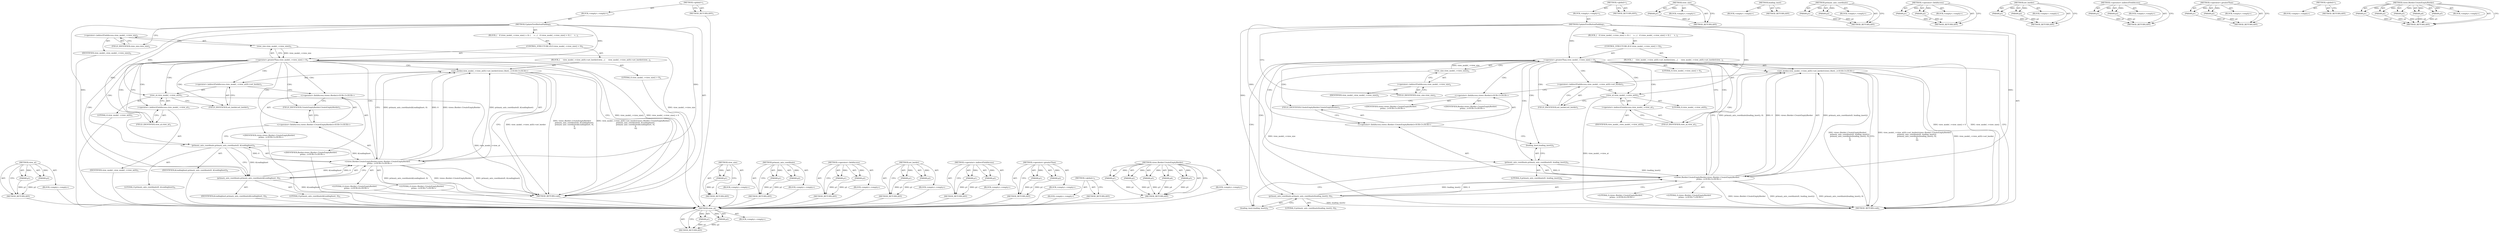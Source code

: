 digraph "views.Border.CreateEmptyBorder" {
vulnerable_78 [label=<(METHOD,view_at)>];
vulnerable_79 [label=<(PARAM,p1)>];
vulnerable_80 [label=<(PARAM,p2)>];
vulnerable_81 [label=<(BLOCK,&lt;empty&gt;,&lt;empty&gt;)>];
vulnerable_82 [label=<(METHOD_RETURN,ANY)>];
vulnerable_6 [label=<(METHOD,&lt;global&gt;)<SUB>1</SUB>>];
vulnerable_7 [label=<(BLOCK,&lt;empty&gt;,&lt;empty&gt;)<SUB>1</SUB>>];
vulnerable_8 [label=<(METHOD,UpdateFirstButtonPadding)<SUB>1</SUB>>];
vulnerable_9 [label=<(BLOCK,{
   if (view_model_-&gt;view_size() &gt; 0) {
     v...,{
   if (view_model_-&gt;view_size() &gt; 0) {
     v...)<SUB>1</SUB>>];
vulnerable_10 [label=<(CONTROL_STRUCTURE,IF,if (view_model_-&gt;view_size() &gt; 0))<SUB>2</SUB>>];
vulnerable_11 [label=<(&lt;operator&gt;.greaterThan,view_model_-&gt;view_size() &gt; 0)<SUB>2</SUB>>];
vulnerable_12 [label=<(view_size,view_model_-&gt;view_size())<SUB>2</SUB>>];
vulnerable_13 [label=<(&lt;operator&gt;.indirectFieldAccess,view_model_-&gt;view_size)<SUB>2</SUB>>];
vulnerable_14 [label=<(IDENTIFIER,view_model_,view_model_-&gt;view_size())<SUB>2</SUB>>];
vulnerable_15 [label=<(FIELD_IDENTIFIER,view_size,view_size)<SUB>2</SUB>>];
vulnerable_16 [label=<(LITERAL,0,view_model_-&gt;view_size() &gt; 0)<SUB>2</SUB>>];
vulnerable_17 [label=<(BLOCK,{
     view_model_-&gt;view_at(0)-&gt;set_border(view...,{
     view_model_-&gt;view_at(0)-&gt;set_border(view...)<SUB>2</SUB>>];
vulnerable_18 [label="<(set_border,view_model_-&gt;view_at(0)-&gt;set_border(views::Bord...)<SUB>3</SUB>>"];
vulnerable_19 [label=<(&lt;operator&gt;.indirectFieldAccess,view_model_-&gt;view_at(0)-&gt;set_border)<SUB>3</SUB>>];
vulnerable_20 [label=<(view_at,view_model_-&gt;view_at(0))<SUB>3</SUB>>];
vulnerable_21 [label=<(&lt;operator&gt;.indirectFieldAccess,view_model_-&gt;view_at)<SUB>3</SUB>>];
vulnerable_22 [label=<(IDENTIFIER,view_model_,view_model_-&gt;view_at(0))<SUB>3</SUB>>];
vulnerable_23 [label=<(FIELD_IDENTIFIER,view_at,view_at)<SUB>3</SUB>>];
vulnerable_24 [label=<(LITERAL,0,view_model_-&gt;view_at(0))<SUB>3</SUB>>];
vulnerable_25 [label=<(FIELD_IDENTIFIER,set_border,set_border)<SUB>3</SUB>>];
vulnerable_26 [label="<(views.Border.CreateEmptyBorder,views::Border::CreateEmptyBorder(
        prima...)<SUB>3</SUB>>"];
vulnerable_27 [label="<(&lt;operator&gt;.fieldAccess,views::Border::CreateEmptyBorder)<SUB>3</SUB>>"];
vulnerable_28 [label="<(&lt;operator&gt;.fieldAccess,views::Border)<SUB>3</SUB>>"];
vulnerable_29 [label="<(IDENTIFIER,views,views::Border::CreateEmptyBorder(
        prima...)<SUB>3</SUB>>"];
vulnerable_30 [label="<(IDENTIFIER,Border,views::Border::CreateEmptyBorder(
        prima...)<SUB>3</SUB>>"];
vulnerable_31 [label=<(FIELD_IDENTIFIER,CreateEmptyBorder,CreateEmptyBorder)<SUB>3</SUB>>];
vulnerable_32 [label=<(primary_axis_coordinate,primary_axis_coordinate(0, kLeadingInset))<SUB>4</SUB>>];
vulnerable_33 [label=<(LITERAL,0,primary_axis_coordinate(0, kLeadingInset))<SUB>4</SUB>>];
vulnerable_34 [label=<(IDENTIFIER,kLeadingInset,primary_axis_coordinate(0, kLeadingInset))<SUB>4</SUB>>];
vulnerable_35 [label=<(primary_axis_coordinate,primary_axis_coordinate(kLeadingInset, 0))<SUB>5</SUB>>];
vulnerable_36 [label=<(IDENTIFIER,kLeadingInset,primary_axis_coordinate(kLeadingInset, 0))<SUB>5</SUB>>];
vulnerable_37 [label=<(LITERAL,0,primary_axis_coordinate(kLeadingInset, 0))<SUB>5</SUB>>];
vulnerable_38 [label="<(LITERAL,0,views::Border::CreateEmptyBorder(
        prima...)<SUB>6</SUB>>"];
vulnerable_39 [label="<(LITERAL,0,views::Border::CreateEmptyBorder(
        prima...)<SUB>7</SUB>>"];
vulnerable_40 [label=<(METHOD_RETURN,void)<SUB>1</SUB>>];
vulnerable_42 [label=<(METHOD_RETURN,ANY)<SUB>1</SUB>>];
vulnerable_64 [label=<(METHOD,view_size)>];
vulnerable_65 [label=<(PARAM,p1)>];
vulnerable_66 [label=<(BLOCK,&lt;empty&gt;,&lt;empty&gt;)>];
vulnerable_67 [label=<(METHOD_RETURN,ANY)>];
vulnerable_96 [label=<(METHOD,primary_axis_coordinate)>];
vulnerable_97 [label=<(PARAM,p1)>];
vulnerable_98 [label=<(PARAM,p2)>];
vulnerable_99 [label=<(BLOCK,&lt;empty&gt;,&lt;empty&gt;)>];
vulnerable_100 [label=<(METHOD_RETURN,ANY)>];
vulnerable_91 [label=<(METHOD,&lt;operator&gt;.fieldAccess)>];
vulnerable_92 [label=<(PARAM,p1)>];
vulnerable_93 [label=<(PARAM,p2)>];
vulnerable_94 [label=<(BLOCK,&lt;empty&gt;,&lt;empty&gt;)>];
vulnerable_95 [label=<(METHOD_RETURN,ANY)>];
vulnerable_73 [label=<(METHOD,set_border)>];
vulnerable_74 [label=<(PARAM,p1)>];
vulnerable_75 [label=<(PARAM,p2)>];
vulnerable_76 [label=<(BLOCK,&lt;empty&gt;,&lt;empty&gt;)>];
vulnerable_77 [label=<(METHOD_RETURN,ANY)>];
vulnerable_68 [label=<(METHOD,&lt;operator&gt;.indirectFieldAccess)>];
vulnerable_69 [label=<(PARAM,p1)>];
vulnerable_70 [label=<(PARAM,p2)>];
vulnerable_71 [label=<(BLOCK,&lt;empty&gt;,&lt;empty&gt;)>];
vulnerable_72 [label=<(METHOD_RETURN,ANY)>];
vulnerable_59 [label=<(METHOD,&lt;operator&gt;.greaterThan)>];
vulnerable_60 [label=<(PARAM,p1)>];
vulnerable_61 [label=<(PARAM,p2)>];
vulnerable_62 [label=<(BLOCK,&lt;empty&gt;,&lt;empty&gt;)>];
vulnerable_63 [label=<(METHOD_RETURN,ANY)>];
vulnerable_53 [label=<(METHOD,&lt;global&gt;)<SUB>1</SUB>>];
vulnerable_54 [label=<(BLOCK,&lt;empty&gt;,&lt;empty&gt;)>];
vulnerable_55 [label=<(METHOD_RETURN,ANY)>];
vulnerable_83 [label=<(METHOD,views.Border.CreateEmptyBorder)>];
vulnerable_84 [label=<(PARAM,p1)>];
vulnerable_85 [label=<(PARAM,p2)>];
vulnerable_86 [label=<(PARAM,p3)>];
vulnerable_87 [label=<(PARAM,p4)>];
vulnerable_88 [label=<(PARAM,p5)>];
vulnerable_89 [label=<(BLOCK,&lt;empty&gt;,&lt;empty&gt;)>];
vulnerable_90 [label=<(METHOD_RETURN,ANY)>];
fixed_78 [label=<(METHOD,view_at)>];
fixed_79 [label=<(PARAM,p1)>];
fixed_80 [label=<(PARAM,p2)>];
fixed_81 [label=<(BLOCK,&lt;empty&gt;,&lt;empty&gt;)>];
fixed_82 [label=<(METHOD_RETURN,ANY)>];
fixed_6 [label=<(METHOD,&lt;global&gt;)<SUB>1</SUB>>];
fixed_7 [label=<(BLOCK,&lt;empty&gt;,&lt;empty&gt;)<SUB>1</SUB>>];
fixed_8 [label=<(METHOD,UpdateFirstButtonPadding)<SUB>1</SUB>>];
fixed_9 [label=<(BLOCK,{
   if (view_model_-&gt;view_size() &gt; 0) {
     v...,{
   if (view_model_-&gt;view_size() &gt; 0) {
     v...)<SUB>1</SUB>>];
fixed_10 [label=<(CONTROL_STRUCTURE,IF,if (view_model_-&gt;view_size() &gt; 0))<SUB>2</SUB>>];
fixed_11 [label=<(&lt;operator&gt;.greaterThan,view_model_-&gt;view_size() &gt; 0)<SUB>2</SUB>>];
fixed_12 [label=<(view_size,view_model_-&gt;view_size())<SUB>2</SUB>>];
fixed_13 [label=<(&lt;operator&gt;.indirectFieldAccess,view_model_-&gt;view_size)<SUB>2</SUB>>];
fixed_14 [label=<(IDENTIFIER,view_model_,view_model_-&gt;view_size())<SUB>2</SUB>>];
fixed_15 [label=<(FIELD_IDENTIFIER,view_size,view_size)<SUB>2</SUB>>];
fixed_16 [label=<(LITERAL,0,view_model_-&gt;view_size() &gt; 0)<SUB>2</SUB>>];
fixed_17 [label=<(BLOCK,{
     view_model_-&gt;view_at(0)-&gt;set_border(view...,{
     view_model_-&gt;view_at(0)-&gt;set_border(view...)<SUB>2</SUB>>];
fixed_18 [label="<(set_border,view_model_-&gt;view_at(0)-&gt;set_border(views::Bord...)<SUB>3</SUB>>"];
fixed_19 [label=<(&lt;operator&gt;.indirectFieldAccess,view_model_-&gt;view_at(0)-&gt;set_border)<SUB>3</SUB>>];
fixed_20 [label=<(view_at,view_model_-&gt;view_at(0))<SUB>3</SUB>>];
fixed_21 [label=<(&lt;operator&gt;.indirectFieldAccess,view_model_-&gt;view_at)<SUB>3</SUB>>];
fixed_22 [label=<(IDENTIFIER,view_model_,view_model_-&gt;view_at(0))<SUB>3</SUB>>];
fixed_23 [label=<(FIELD_IDENTIFIER,view_at,view_at)<SUB>3</SUB>>];
fixed_24 [label=<(LITERAL,0,view_model_-&gt;view_at(0))<SUB>3</SUB>>];
fixed_25 [label=<(FIELD_IDENTIFIER,set_border,set_border)<SUB>3</SUB>>];
fixed_26 [label="<(views.Border.CreateEmptyBorder,views::Border::CreateEmptyBorder(
        prima...)<SUB>3</SUB>>"];
fixed_27 [label="<(&lt;operator&gt;.fieldAccess,views::Border::CreateEmptyBorder)<SUB>3</SUB>>"];
fixed_28 [label="<(&lt;operator&gt;.fieldAccess,views::Border)<SUB>3</SUB>>"];
fixed_29 [label="<(IDENTIFIER,views,views::Border::CreateEmptyBorder(
        prima...)<SUB>3</SUB>>"];
fixed_30 [label="<(IDENTIFIER,Border,views::Border::CreateEmptyBorder(
        prima...)<SUB>3</SUB>>"];
fixed_31 [label=<(FIELD_IDENTIFIER,CreateEmptyBorder,CreateEmptyBorder)<SUB>3</SUB>>];
fixed_32 [label=<(primary_axis_coordinate,primary_axis_coordinate(0, leading_inset()))<SUB>4</SUB>>];
fixed_33 [label=<(LITERAL,0,primary_axis_coordinate(0, leading_inset()))<SUB>4</SUB>>];
fixed_34 [label=<(leading_inset,leading_inset())<SUB>4</SUB>>];
fixed_35 [label=<(primary_axis_coordinate,primary_axis_coordinate(leading_inset(), 0))<SUB>5</SUB>>];
fixed_36 [label=<(leading_inset,leading_inset())<SUB>5</SUB>>];
fixed_37 [label=<(LITERAL,0,primary_axis_coordinate(leading_inset(), 0))<SUB>5</SUB>>];
fixed_38 [label="<(LITERAL,0,views::Border::CreateEmptyBorder(
        prima...)<SUB>6</SUB>>"];
fixed_39 [label="<(LITERAL,0,views::Border::CreateEmptyBorder(
        prima...)<SUB>7</SUB>>"];
fixed_40 [label=<(METHOD_RETURN,void)<SUB>1</SUB>>];
fixed_42 [label=<(METHOD_RETURN,ANY)<SUB>1</SUB>>];
fixed_64 [label=<(METHOD,view_size)>];
fixed_65 [label=<(PARAM,p1)>];
fixed_66 [label=<(BLOCK,&lt;empty&gt;,&lt;empty&gt;)>];
fixed_67 [label=<(METHOD_RETURN,ANY)>];
fixed_101 [label=<(METHOD,leading_inset)>];
fixed_102 [label=<(BLOCK,&lt;empty&gt;,&lt;empty&gt;)>];
fixed_103 [label=<(METHOD_RETURN,ANY)>];
fixed_96 [label=<(METHOD,primary_axis_coordinate)>];
fixed_97 [label=<(PARAM,p1)>];
fixed_98 [label=<(PARAM,p2)>];
fixed_99 [label=<(BLOCK,&lt;empty&gt;,&lt;empty&gt;)>];
fixed_100 [label=<(METHOD_RETURN,ANY)>];
fixed_91 [label=<(METHOD,&lt;operator&gt;.fieldAccess)>];
fixed_92 [label=<(PARAM,p1)>];
fixed_93 [label=<(PARAM,p2)>];
fixed_94 [label=<(BLOCK,&lt;empty&gt;,&lt;empty&gt;)>];
fixed_95 [label=<(METHOD_RETURN,ANY)>];
fixed_73 [label=<(METHOD,set_border)>];
fixed_74 [label=<(PARAM,p1)>];
fixed_75 [label=<(PARAM,p2)>];
fixed_76 [label=<(BLOCK,&lt;empty&gt;,&lt;empty&gt;)>];
fixed_77 [label=<(METHOD_RETURN,ANY)>];
fixed_68 [label=<(METHOD,&lt;operator&gt;.indirectFieldAccess)>];
fixed_69 [label=<(PARAM,p1)>];
fixed_70 [label=<(PARAM,p2)>];
fixed_71 [label=<(BLOCK,&lt;empty&gt;,&lt;empty&gt;)>];
fixed_72 [label=<(METHOD_RETURN,ANY)>];
fixed_59 [label=<(METHOD,&lt;operator&gt;.greaterThan)>];
fixed_60 [label=<(PARAM,p1)>];
fixed_61 [label=<(PARAM,p2)>];
fixed_62 [label=<(BLOCK,&lt;empty&gt;,&lt;empty&gt;)>];
fixed_63 [label=<(METHOD_RETURN,ANY)>];
fixed_53 [label=<(METHOD,&lt;global&gt;)<SUB>1</SUB>>];
fixed_54 [label=<(BLOCK,&lt;empty&gt;,&lt;empty&gt;)>];
fixed_55 [label=<(METHOD_RETURN,ANY)>];
fixed_83 [label=<(METHOD,views.Border.CreateEmptyBorder)>];
fixed_84 [label=<(PARAM,p1)>];
fixed_85 [label=<(PARAM,p2)>];
fixed_86 [label=<(PARAM,p3)>];
fixed_87 [label=<(PARAM,p4)>];
fixed_88 [label=<(PARAM,p5)>];
fixed_89 [label=<(BLOCK,&lt;empty&gt;,&lt;empty&gt;)>];
fixed_90 [label=<(METHOD_RETURN,ANY)>];
vulnerable_78 -> vulnerable_79  [key=0, label="AST: "];
vulnerable_78 -> vulnerable_79  [key=1, label="DDG: "];
vulnerable_78 -> vulnerable_81  [key=0, label="AST: "];
vulnerable_78 -> vulnerable_80  [key=0, label="AST: "];
vulnerable_78 -> vulnerable_80  [key=1, label="DDG: "];
vulnerable_78 -> vulnerable_82  [key=0, label="AST: "];
vulnerable_78 -> vulnerable_82  [key=1, label="CFG: "];
vulnerable_79 -> vulnerable_82  [key=0, label="DDG: p1"];
vulnerable_80 -> vulnerable_82  [key=0, label="DDG: p2"];
vulnerable_81 -> fixed_78  [key=0];
vulnerable_82 -> fixed_78  [key=0];
vulnerable_6 -> vulnerable_7  [key=0, label="AST: "];
vulnerable_6 -> vulnerable_42  [key=0, label="AST: "];
vulnerable_6 -> vulnerable_42  [key=1, label="CFG: "];
vulnerable_7 -> vulnerable_8  [key=0, label="AST: "];
vulnerable_8 -> vulnerable_9  [key=0, label="AST: "];
vulnerable_8 -> vulnerable_40  [key=0, label="AST: "];
vulnerable_8 -> vulnerable_15  [key=0, label="CFG: "];
vulnerable_8 -> vulnerable_11  [key=0, label="DDG: "];
vulnerable_8 -> vulnerable_26  [key=0, label="DDG: "];
vulnerable_8 -> vulnerable_20  [key=0, label="DDG: "];
vulnerable_8 -> vulnerable_32  [key=0, label="DDG: "];
vulnerable_8 -> vulnerable_35  [key=0, label="DDG: "];
vulnerable_9 -> vulnerable_10  [key=0, label="AST: "];
vulnerable_10 -> vulnerable_11  [key=0, label="AST: "];
vulnerable_10 -> vulnerable_17  [key=0, label="AST: "];
vulnerable_11 -> vulnerable_12  [key=0, label="AST: "];
vulnerable_11 -> vulnerable_16  [key=0, label="AST: "];
vulnerable_11 -> vulnerable_40  [key=0, label="CFG: "];
vulnerable_11 -> vulnerable_40  [key=1, label="DDG: view_model_-&gt;view_size()"];
vulnerable_11 -> vulnerable_40  [key=2, label="DDG: view_model_-&gt;view_size() &gt; 0"];
vulnerable_11 -> vulnerable_23  [key=0, label="CFG: "];
vulnerable_11 -> vulnerable_23  [key=1, label="CDG: "];
vulnerable_11 -> vulnerable_21  [key=0, label="CDG: "];
vulnerable_11 -> vulnerable_32  [key=0, label="CDG: "];
vulnerable_11 -> vulnerable_18  [key=0, label="CDG: "];
vulnerable_11 -> vulnerable_26  [key=0, label="CDG: "];
vulnerable_11 -> vulnerable_19  [key=0, label="CDG: "];
vulnerable_11 -> vulnerable_28  [key=0, label="CDG: "];
vulnerable_11 -> vulnerable_35  [key=0, label="CDG: "];
vulnerable_11 -> vulnerable_20  [key=0, label="CDG: "];
vulnerable_11 -> vulnerable_25  [key=0, label="CDG: "];
vulnerable_11 -> vulnerable_27  [key=0, label="CDG: "];
vulnerable_11 -> vulnerable_31  [key=0, label="CDG: "];
vulnerable_12 -> vulnerable_13  [key=0, label="AST: "];
vulnerable_12 -> vulnerable_11  [key=0, label="CFG: "];
vulnerable_12 -> vulnerable_11  [key=1, label="DDG: view_model_-&gt;view_size"];
vulnerable_12 -> vulnerable_40  [key=0, label="DDG: view_model_-&gt;view_size"];
vulnerable_13 -> vulnerable_14  [key=0, label="AST: "];
vulnerable_13 -> vulnerable_15  [key=0, label="AST: "];
vulnerable_13 -> vulnerable_12  [key=0, label="CFG: "];
vulnerable_14 -> fixed_78  [key=0];
vulnerable_15 -> vulnerable_13  [key=0, label="CFG: "];
vulnerable_16 -> fixed_78  [key=0];
vulnerable_17 -> vulnerable_18  [key=0, label="AST: "];
vulnerable_18 -> vulnerable_19  [key=0, label="AST: "];
vulnerable_18 -> vulnerable_26  [key=0, label="AST: "];
vulnerable_18 -> vulnerable_40  [key=0, label="CFG: "];
vulnerable_18 -> vulnerable_40  [key=1, label="DDG: view_model_-&gt;view_at(0)-&gt;set_border"];
vulnerable_18 -> vulnerable_40  [key=2, label="DDG: views::Border::CreateEmptyBorder(
        primary_axis_coordinate(0, kLeadingInset),
        primary_axis_coordinate(kLeadingInset, 0),
         0,
         0)"];
vulnerable_18 -> vulnerable_40  [key=3, label="DDG: view_model_-&gt;view_at(0)-&gt;set_border(views::Border::CreateEmptyBorder(
        primary_axis_coordinate(0, kLeadingInset),
        primary_axis_coordinate(kLeadingInset, 0),
         0,
         0))"];
vulnerable_19 -> vulnerable_20  [key=0, label="AST: "];
vulnerable_19 -> vulnerable_25  [key=0, label="AST: "];
vulnerable_19 -> vulnerable_28  [key=0, label="CFG: "];
vulnerable_20 -> vulnerable_21  [key=0, label="AST: "];
vulnerable_20 -> vulnerable_24  [key=0, label="AST: "];
vulnerable_20 -> vulnerable_25  [key=0, label="CFG: "];
vulnerable_20 -> vulnerable_40  [key=0, label="DDG: view_model_-&gt;view_at"];
vulnerable_21 -> vulnerable_22  [key=0, label="AST: "];
vulnerable_21 -> vulnerable_23  [key=0, label="AST: "];
vulnerable_21 -> vulnerable_20  [key=0, label="CFG: "];
vulnerable_22 -> fixed_78  [key=0];
vulnerable_23 -> vulnerable_21  [key=0, label="CFG: "];
vulnerable_24 -> fixed_78  [key=0];
vulnerable_25 -> vulnerable_19  [key=0, label="CFG: "];
vulnerable_26 -> vulnerable_27  [key=0, label="AST: "];
vulnerable_26 -> vulnerable_32  [key=0, label="AST: "];
vulnerable_26 -> vulnerable_35  [key=0, label="AST: "];
vulnerable_26 -> vulnerable_38  [key=0, label="AST: "];
vulnerable_26 -> vulnerable_39  [key=0, label="AST: "];
vulnerable_26 -> vulnerable_18  [key=0, label="CFG: "];
vulnerable_26 -> vulnerable_18  [key=1, label="DDG: primary_axis_coordinate(kLeadingInset, 0)"];
vulnerable_26 -> vulnerable_18  [key=2, label="DDG: 0"];
vulnerable_26 -> vulnerable_18  [key=3, label="DDG: views::Border::CreateEmptyBorder"];
vulnerable_26 -> vulnerable_18  [key=4, label="DDG: primary_axis_coordinate(0, kLeadingInset)"];
vulnerable_26 -> vulnerable_40  [key=0, label="DDG: views::Border::CreateEmptyBorder"];
vulnerable_26 -> vulnerable_40  [key=1, label="DDG: primary_axis_coordinate(0, kLeadingInset)"];
vulnerable_26 -> vulnerable_40  [key=2, label="DDG: primary_axis_coordinate(kLeadingInset, 0)"];
vulnerable_27 -> vulnerable_28  [key=0, label="AST: "];
vulnerable_27 -> vulnerable_31  [key=0, label="AST: "];
vulnerable_27 -> vulnerable_32  [key=0, label="CFG: "];
vulnerable_28 -> vulnerable_29  [key=0, label="AST: "];
vulnerable_28 -> vulnerable_30  [key=0, label="AST: "];
vulnerable_28 -> vulnerable_31  [key=0, label="CFG: "];
vulnerable_29 -> fixed_78  [key=0];
vulnerable_30 -> fixed_78  [key=0];
vulnerable_31 -> vulnerable_27  [key=0, label="CFG: "];
vulnerable_32 -> vulnerable_33  [key=0, label="AST: "];
vulnerable_32 -> vulnerable_34  [key=0, label="AST: "];
vulnerable_32 -> vulnerable_35  [key=0, label="CFG: "];
vulnerable_32 -> vulnerable_35  [key=1, label="DDG: kLeadingInset"];
vulnerable_32 -> vulnerable_26  [key=0, label="DDG: 0"];
vulnerable_32 -> vulnerable_26  [key=1, label="DDG: kLeadingInset"];
vulnerable_33 -> fixed_78  [key=0];
vulnerable_34 -> fixed_78  [key=0];
vulnerable_35 -> vulnerable_36  [key=0, label="AST: "];
vulnerable_35 -> vulnerable_37  [key=0, label="AST: "];
vulnerable_35 -> vulnerable_26  [key=0, label="CFG: "];
vulnerable_35 -> vulnerable_26  [key=1, label="DDG: kLeadingInset"];
vulnerable_35 -> vulnerable_26  [key=2, label="DDG: 0"];
vulnerable_35 -> vulnerable_40  [key=0, label="DDG: kLeadingInset"];
vulnerable_36 -> fixed_78  [key=0];
vulnerable_37 -> fixed_78  [key=0];
vulnerable_38 -> fixed_78  [key=0];
vulnerable_39 -> fixed_78  [key=0];
vulnerable_40 -> fixed_78  [key=0];
vulnerable_42 -> fixed_78  [key=0];
vulnerable_64 -> vulnerable_65  [key=0, label="AST: "];
vulnerable_64 -> vulnerable_65  [key=1, label="DDG: "];
vulnerable_64 -> vulnerable_66  [key=0, label="AST: "];
vulnerable_64 -> vulnerable_67  [key=0, label="AST: "];
vulnerable_64 -> vulnerable_67  [key=1, label="CFG: "];
vulnerable_65 -> vulnerable_67  [key=0, label="DDG: p1"];
vulnerable_66 -> fixed_78  [key=0];
vulnerable_67 -> fixed_78  [key=0];
vulnerable_96 -> vulnerable_97  [key=0, label="AST: "];
vulnerable_96 -> vulnerable_97  [key=1, label="DDG: "];
vulnerable_96 -> vulnerable_99  [key=0, label="AST: "];
vulnerable_96 -> vulnerable_98  [key=0, label="AST: "];
vulnerable_96 -> vulnerable_98  [key=1, label="DDG: "];
vulnerable_96 -> vulnerable_100  [key=0, label="AST: "];
vulnerable_96 -> vulnerable_100  [key=1, label="CFG: "];
vulnerable_97 -> vulnerable_100  [key=0, label="DDG: p1"];
vulnerable_98 -> vulnerable_100  [key=0, label="DDG: p2"];
vulnerable_99 -> fixed_78  [key=0];
vulnerable_100 -> fixed_78  [key=0];
vulnerable_91 -> vulnerable_92  [key=0, label="AST: "];
vulnerable_91 -> vulnerable_92  [key=1, label="DDG: "];
vulnerable_91 -> vulnerable_94  [key=0, label="AST: "];
vulnerable_91 -> vulnerable_93  [key=0, label="AST: "];
vulnerable_91 -> vulnerable_93  [key=1, label="DDG: "];
vulnerable_91 -> vulnerable_95  [key=0, label="AST: "];
vulnerable_91 -> vulnerable_95  [key=1, label="CFG: "];
vulnerable_92 -> vulnerable_95  [key=0, label="DDG: p1"];
vulnerable_93 -> vulnerable_95  [key=0, label="DDG: p2"];
vulnerable_94 -> fixed_78  [key=0];
vulnerable_95 -> fixed_78  [key=0];
vulnerable_73 -> vulnerable_74  [key=0, label="AST: "];
vulnerable_73 -> vulnerable_74  [key=1, label="DDG: "];
vulnerable_73 -> vulnerable_76  [key=0, label="AST: "];
vulnerable_73 -> vulnerable_75  [key=0, label="AST: "];
vulnerable_73 -> vulnerable_75  [key=1, label="DDG: "];
vulnerable_73 -> vulnerable_77  [key=0, label="AST: "];
vulnerable_73 -> vulnerable_77  [key=1, label="CFG: "];
vulnerable_74 -> vulnerable_77  [key=0, label="DDG: p1"];
vulnerable_75 -> vulnerable_77  [key=0, label="DDG: p2"];
vulnerable_76 -> fixed_78  [key=0];
vulnerable_77 -> fixed_78  [key=0];
vulnerable_68 -> vulnerable_69  [key=0, label="AST: "];
vulnerable_68 -> vulnerable_69  [key=1, label="DDG: "];
vulnerable_68 -> vulnerable_71  [key=0, label="AST: "];
vulnerable_68 -> vulnerable_70  [key=0, label="AST: "];
vulnerable_68 -> vulnerable_70  [key=1, label="DDG: "];
vulnerable_68 -> vulnerable_72  [key=0, label="AST: "];
vulnerable_68 -> vulnerable_72  [key=1, label="CFG: "];
vulnerable_69 -> vulnerable_72  [key=0, label="DDG: p1"];
vulnerable_70 -> vulnerable_72  [key=0, label="DDG: p2"];
vulnerable_71 -> fixed_78  [key=0];
vulnerable_72 -> fixed_78  [key=0];
vulnerable_59 -> vulnerable_60  [key=0, label="AST: "];
vulnerable_59 -> vulnerable_60  [key=1, label="DDG: "];
vulnerable_59 -> vulnerable_62  [key=0, label="AST: "];
vulnerable_59 -> vulnerable_61  [key=0, label="AST: "];
vulnerable_59 -> vulnerable_61  [key=1, label="DDG: "];
vulnerable_59 -> vulnerable_63  [key=0, label="AST: "];
vulnerable_59 -> vulnerable_63  [key=1, label="CFG: "];
vulnerable_60 -> vulnerable_63  [key=0, label="DDG: p1"];
vulnerable_61 -> vulnerable_63  [key=0, label="DDG: p2"];
vulnerable_62 -> fixed_78  [key=0];
vulnerable_63 -> fixed_78  [key=0];
vulnerable_53 -> vulnerable_54  [key=0, label="AST: "];
vulnerable_53 -> vulnerable_55  [key=0, label="AST: "];
vulnerable_53 -> vulnerable_55  [key=1, label="CFG: "];
vulnerable_54 -> fixed_78  [key=0];
vulnerable_55 -> fixed_78  [key=0];
vulnerable_83 -> vulnerable_84  [key=0, label="AST: "];
vulnerable_83 -> vulnerable_84  [key=1, label="DDG: "];
vulnerable_83 -> vulnerable_89  [key=0, label="AST: "];
vulnerable_83 -> vulnerable_85  [key=0, label="AST: "];
vulnerable_83 -> vulnerable_85  [key=1, label="DDG: "];
vulnerable_83 -> vulnerable_90  [key=0, label="AST: "];
vulnerable_83 -> vulnerable_90  [key=1, label="CFG: "];
vulnerable_83 -> vulnerable_86  [key=0, label="AST: "];
vulnerable_83 -> vulnerable_86  [key=1, label="DDG: "];
vulnerable_83 -> vulnerable_87  [key=0, label="AST: "];
vulnerable_83 -> vulnerable_87  [key=1, label="DDG: "];
vulnerable_83 -> vulnerable_88  [key=0, label="AST: "];
vulnerable_83 -> vulnerable_88  [key=1, label="DDG: "];
vulnerable_84 -> vulnerable_90  [key=0, label="DDG: p1"];
vulnerable_85 -> vulnerable_90  [key=0, label="DDG: p2"];
vulnerable_86 -> vulnerable_90  [key=0, label="DDG: p3"];
vulnerable_87 -> vulnerable_90  [key=0, label="DDG: p4"];
vulnerable_88 -> vulnerable_90  [key=0, label="DDG: p5"];
vulnerable_89 -> fixed_78  [key=0];
vulnerable_90 -> fixed_78  [key=0];
fixed_78 -> fixed_79  [key=0, label="AST: "];
fixed_78 -> fixed_79  [key=1, label="DDG: "];
fixed_78 -> fixed_81  [key=0, label="AST: "];
fixed_78 -> fixed_80  [key=0, label="AST: "];
fixed_78 -> fixed_80  [key=1, label="DDG: "];
fixed_78 -> fixed_82  [key=0, label="AST: "];
fixed_78 -> fixed_82  [key=1, label="CFG: "];
fixed_79 -> fixed_82  [key=0, label="DDG: p1"];
fixed_80 -> fixed_82  [key=0, label="DDG: p2"];
fixed_6 -> fixed_7  [key=0, label="AST: "];
fixed_6 -> fixed_42  [key=0, label="AST: "];
fixed_6 -> fixed_42  [key=1, label="CFG: "];
fixed_7 -> fixed_8  [key=0, label="AST: "];
fixed_8 -> fixed_9  [key=0, label="AST: "];
fixed_8 -> fixed_40  [key=0, label="AST: "];
fixed_8 -> fixed_15  [key=0, label="CFG: "];
fixed_8 -> fixed_11  [key=0, label="DDG: "];
fixed_8 -> fixed_26  [key=0, label="DDG: "];
fixed_8 -> fixed_20  [key=0, label="DDG: "];
fixed_8 -> fixed_32  [key=0, label="DDG: "];
fixed_8 -> fixed_35  [key=0, label="DDG: "];
fixed_9 -> fixed_10  [key=0, label="AST: "];
fixed_10 -> fixed_11  [key=0, label="AST: "];
fixed_10 -> fixed_17  [key=0, label="AST: "];
fixed_11 -> fixed_12  [key=0, label="AST: "];
fixed_11 -> fixed_16  [key=0, label="AST: "];
fixed_11 -> fixed_40  [key=0, label="CFG: "];
fixed_11 -> fixed_40  [key=1, label="DDG: view_model_-&gt;view_size()"];
fixed_11 -> fixed_40  [key=2, label="DDG: view_model_-&gt;view_size() &gt; 0"];
fixed_11 -> fixed_23  [key=0, label="CFG: "];
fixed_11 -> fixed_23  [key=1, label="CDG: "];
fixed_11 -> fixed_34  [key=0, label="CDG: "];
fixed_11 -> fixed_21  [key=0, label="CDG: "];
fixed_11 -> fixed_32  [key=0, label="CDG: "];
fixed_11 -> fixed_18  [key=0, label="CDG: "];
fixed_11 -> fixed_26  [key=0, label="CDG: "];
fixed_11 -> fixed_19  [key=0, label="CDG: "];
fixed_11 -> fixed_28  [key=0, label="CDG: "];
fixed_11 -> fixed_36  [key=0, label="CDG: "];
fixed_11 -> fixed_35  [key=0, label="CDG: "];
fixed_11 -> fixed_20  [key=0, label="CDG: "];
fixed_11 -> fixed_25  [key=0, label="CDG: "];
fixed_11 -> fixed_27  [key=0, label="CDG: "];
fixed_11 -> fixed_31  [key=0, label="CDG: "];
fixed_12 -> fixed_13  [key=0, label="AST: "];
fixed_12 -> fixed_11  [key=0, label="CFG: "];
fixed_12 -> fixed_11  [key=1, label="DDG: view_model_-&gt;view_size"];
fixed_12 -> fixed_40  [key=0, label="DDG: view_model_-&gt;view_size"];
fixed_13 -> fixed_14  [key=0, label="AST: "];
fixed_13 -> fixed_15  [key=0, label="AST: "];
fixed_13 -> fixed_12  [key=0, label="CFG: "];
fixed_15 -> fixed_13  [key=0, label="CFG: "];
fixed_17 -> fixed_18  [key=0, label="AST: "];
fixed_18 -> fixed_19  [key=0, label="AST: "];
fixed_18 -> fixed_26  [key=0, label="AST: "];
fixed_18 -> fixed_40  [key=0, label="CFG: "];
fixed_18 -> fixed_40  [key=1, label="DDG: view_model_-&gt;view_at(0)-&gt;set_border"];
fixed_18 -> fixed_40  [key=2, label="DDG: views::Border::CreateEmptyBorder(
        primary_axis_coordinate(0, leading_inset()),
        primary_axis_coordinate(leading_inset(), 0),
         0,
         0)"];
fixed_18 -> fixed_40  [key=3, label="DDG: view_model_-&gt;view_at(0)-&gt;set_border(views::Border::CreateEmptyBorder(
        primary_axis_coordinate(0, leading_inset()),
        primary_axis_coordinate(leading_inset(), 0),
         0,
         0))"];
fixed_19 -> fixed_20  [key=0, label="AST: "];
fixed_19 -> fixed_25  [key=0, label="AST: "];
fixed_19 -> fixed_28  [key=0, label="CFG: "];
fixed_20 -> fixed_21  [key=0, label="AST: "];
fixed_20 -> fixed_24  [key=0, label="AST: "];
fixed_20 -> fixed_25  [key=0, label="CFG: "];
fixed_20 -> fixed_40  [key=0, label="DDG: view_model_-&gt;view_at"];
fixed_21 -> fixed_22  [key=0, label="AST: "];
fixed_21 -> fixed_23  [key=0, label="AST: "];
fixed_21 -> fixed_20  [key=0, label="CFG: "];
fixed_23 -> fixed_21  [key=0, label="CFG: "];
fixed_25 -> fixed_19  [key=0, label="CFG: "];
fixed_26 -> fixed_27  [key=0, label="AST: "];
fixed_26 -> fixed_32  [key=0, label="AST: "];
fixed_26 -> fixed_35  [key=0, label="AST: "];
fixed_26 -> fixed_38  [key=0, label="AST: "];
fixed_26 -> fixed_39  [key=0, label="AST: "];
fixed_26 -> fixed_18  [key=0, label="CFG: "];
fixed_26 -> fixed_18  [key=1, label="DDG: primary_axis_coordinate(leading_inset(), 0)"];
fixed_26 -> fixed_18  [key=2, label="DDG: 0"];
fixed_26 -> fixed_18  [key=3, label="DDG: views::Border::CreateEmptyBorder"];
fixed_26 -> fixed_18  [key=4, label="DDG: primary_axis_coordinate(0, leading_inset())"];
fixed_26 -> fixed_40  [key=0, label="DDG: views::Border::CreateEmptyBorder"];
fixed_26 -> fixed_40  [key=1, label="DDG: primary_axis_coordinate(0, leading_inset())"];
fixed_26 -> fixed_40  [key=2, label="DDG: primary_axis_coordinate(leading_inset(), 0)"];
fixed_27 -> fixed_28  [key=0, label="AST: "];
fixed_27 -> fixed_31  [key=0, label="AST: "];
fixed_27 -> fixed_34  [key=0, label="CFG: "];
fixed_28 -> fixed_29  [key=0, label="AST: "];
fixed_28 -> fixed_30  [key=0, label="AST: "];
fixed_28 -> fixed_31  [key=0, label="CFG: "];
fixed_31 -> fixed_27  [key=0, label="CFG: "];
fixed_32 -> fixed_33  [key=0, label="AST: "];
fixed_32 -> fixed_34  [key=0, label="AST: "];
fixed_32 -> fixed_36  [key=0, label="CFG: "];
fixed_32 -> fixed_26  [key=0, label="DDG: 0"];
fixed_32 -> fixed_26  [key=1, label="DDG: leading_inset()"];
fixed_34 -> fixed_32  [key=0, label="CFG: "];
fixed_35 -> fixed_36  [key=0, label="AST: "];
fixed_35 -> fixed_37  [key=0, label="AST: "];
fixed_35 -> fixed_26  [key=0, label="CFG: "];
fixed_35 -> fixed_26  [key=1, label="DDG: leading_inset()"];
fixed_35 -> fixed_26  [key=2, label="DDG: 0"];
fixed_35 -> fixed_40  [key=0, label="DDG: leading_inset()"];
fixed_36 -> fixed_35  [key=0, label="CFG: "];
fixed_64 -> fixed_65  [key=0, label="AST: "];
fixed_64 -> fixed_65  [key=1, label="DDG: "];
fixed_64 -> fixed_66  [key=0, label="AST: "];
fixed_64 -> fixed_67  [key=0, label="AST: "];
fixed_64 -> fixed_67  [key=1, label="CFG: "];
fixed_65 -> fixed_67  [key=0, label="DDG: p1"];
fixed_101 -> fixed_102  [key=0, label="AST: "];
fixed_101 -> fixed_103  [key=0, label="AST: "];
fixed_101 -> fixed_103  [key=1, label="CFG: "];
fixed_96 -> fixed_97  [key=0, label="AST: "];
fixed_96 -> fixed_97  [key=1, label="DDG: "];
fixed_96 -> fixed_99  [key=0, label="AST: "];
fixed_96 -> fixed_98  [key=0, label="AST: "];
fixed_96 -> fixed_98  [key=1, label="DDG: "];
fixed_96 -> fixed_100  [key=0, label="AST: "];
fixed_96 -> fixed_100  [key=1, label="CFG: "];
fixed_97 -> fixed_100  [key=0, label="DDG: p1"];
fixed_98 -> fixed_100  [key=0, label="DDG: p2"];
fixed_91 -> fixed_92  [key=0, label="AST: "];
fixed_91 -> fixed_92  [key=1, label="DDG: "];
fixed_91 -> fixed_94  [key=0, label="AST: "];
fixed_91 -> fixed_93  [key=0, label="AST: "];
fixed_91 -> fixed_93  [key=1, label="DDG: "];
fixed_91 -> fixed_95  [key=0, label="AST: "];
fixed_91 -> fixed_95  [key=1, label="CFG: "];
fixed_92 -> fixed_95  [key=0, label="DDG: p1"];
fixed_93 -> fixed_95  [key=0, label="DDG: p2"];
fixed_73 -> fixed_74  [key=0, label="AST: "];
fixed_73 -> fixed_74  [key=1, label="DDG: "];
fixed_73 -> fixed_76  [key=0, label="AST: "];
fixed_73 -> fixed_75  [key=0, label="AST: "];
fixed_73 -> fixed_75  [key=1, label="DDG: "];
fixed_73 -> fixed_77  [key=0, label="AST: "];
fixed_73 -> fixed_77  [key=1, label="CFG: "];
fixed_74 -> fixed_77  [key=0, label="DDG: p1"];
fixed_75 -> fixed_77  [key=0, label="DDG: p2"];
fixed_68 -> fixed_69  [key=0, label="AST: "];
fixed_68 -> fixed_69  [key=1, label="DDG: "];
fixed_68 -> fixed_71  [key=0, label="AST: "];
fixed_68 -> fixed_70  [key=0, label="AST: "];
fixed_68 -> fixed_70  [key=1, label="DDG: "];
fixed_68 -> fixed_72  [key=0, label="AST: "];
fixed_68 -> fixed_72  [key=1, label="CFG: "];
fixed_69 -> fixed_72  [key=0, label="DDG: p1"];
fixed_70 -> fixed_72  [key=0, label="DDG: p2"];
fixed_59 -> fixed_60  [key=0, label="AST: "];
fixed_59 -> fixed_60  [key=1, label="DDG: "];
fixed_59 -> fixed_62  [key=0, label="AST: "];
fixed_59 -> fixed_61  [key=0, label="AST: "];
fixed_59 -> fixed_61  [key=1, label="DDG: "];
fixed_59 -> fixed_63  [key=0, label="AST: "];
fixed_59 -> fixed_63  [key=1, label="CFG: "];
fixed_60 -> fixed_63  [key=0, label="DDG: p1"];
fixed_61 -> fixed_63  [key=0, label="DDG: p2"];
fixed_53 -> fixed_54  [key=0, label="AST: "];
fixed_53 -> fixed_55  [key=0, label="AST: "];
fixed_53 -> fixed_55  [key=1, label="CFG: "];
fixed_83 -> fixed_84  [key=0, label="AST: "];
fixed_83 -> fixed_84  [key=1, label="DDG: "];
fixed_83 -> fixed_89  [key=0, label="AST: "];
fixed_83 -> fixed_85  [key=0, label="AST: "];
fixed_83 -> fixed_85  [key=1, label="DDG: "];
fixed_83 -> fixed_90  [key=0, label="AST: "];
fixed_83 -> fixed_90  [key=1, label="CFG: "];
fixed_83 -> fixed_86  [key=0, label="AST: "];
fixed_83 -> fixed_86  [key=1, label="DDG: "];
fixed_83 -> fixed_87  [key=0, label="AST: "];
fixed_83 -> fixed_87  [key=1, label="DDG: "];
fixed_83 -> fixed_88  [key=0, label="AST: "];
fixed_83 -> fixed_88  [key=1, label="DDG: "];
fixed_84 -> fixed_90  [key=0, label="DDG: p1"];
fixed_85 -> fixed_90  [key=0, label="DDG: p2"];
fixed_86 -> fixed_90  [key=0, label="DDG: p3"];
fixed_87 -> fixed_90  [key=0, label="DDG: p4"];
fixed_88 -> fixed_90  [key=0, label="DDG: p5"];
}
